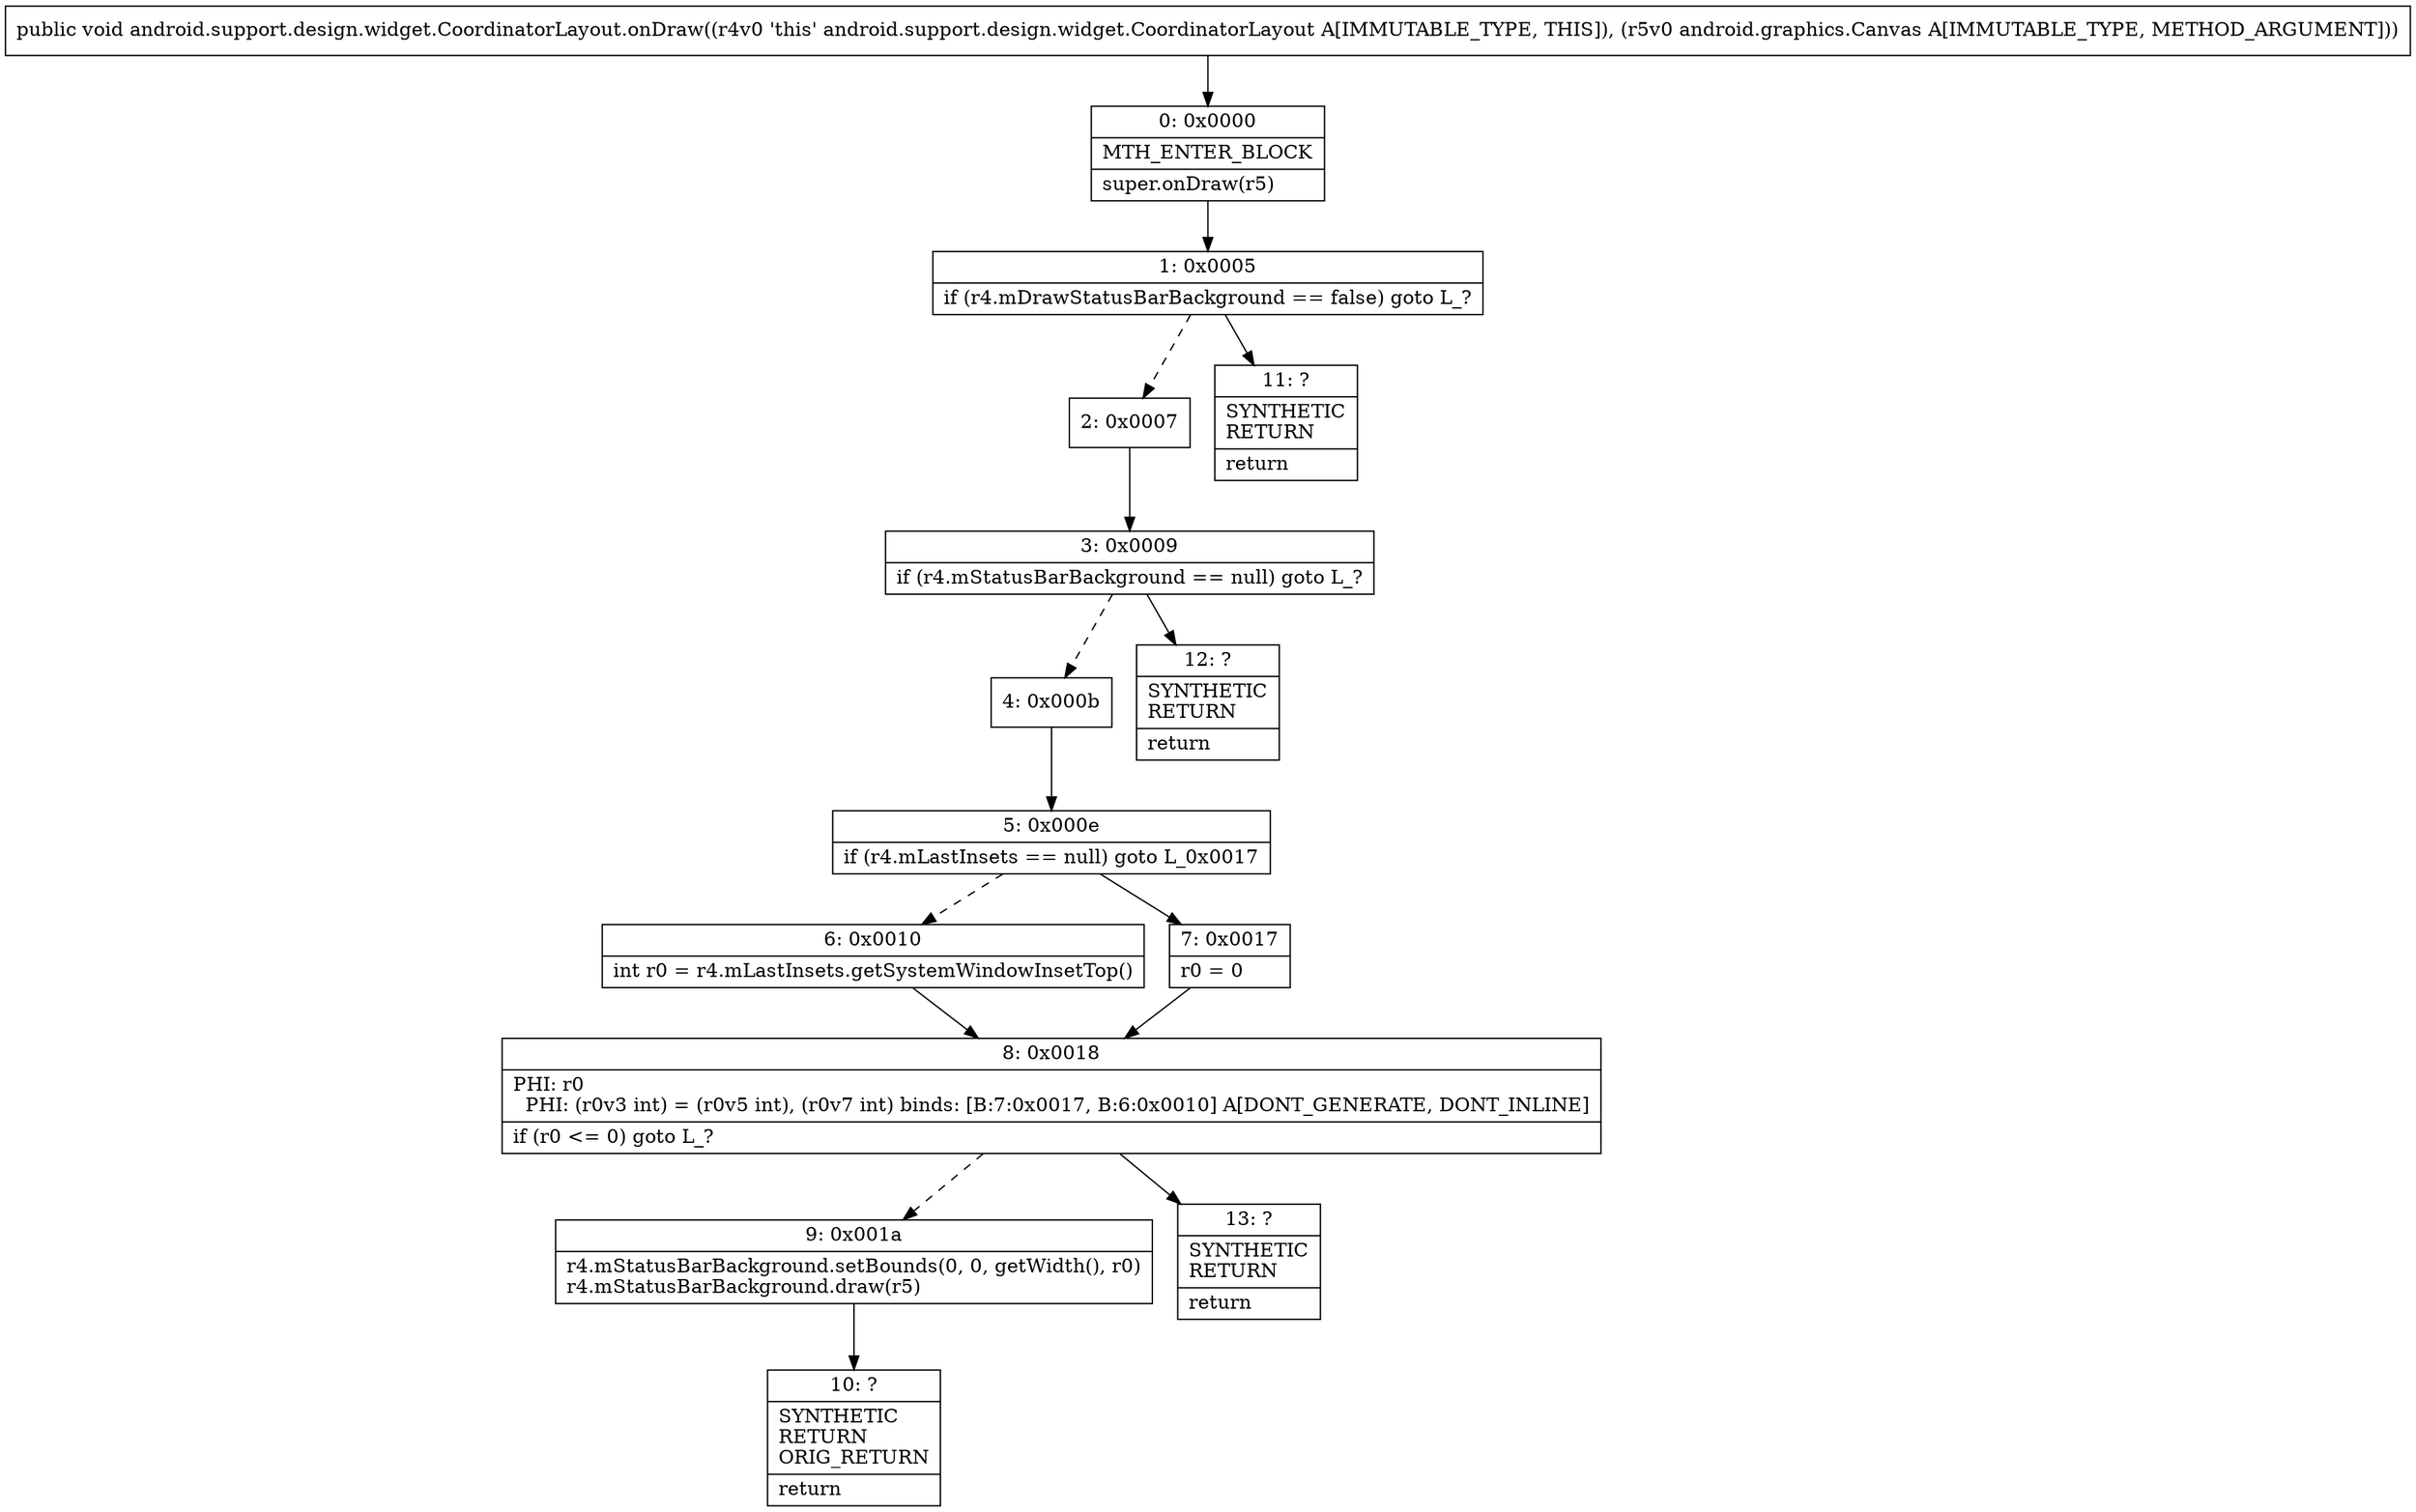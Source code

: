 digraph "CFG forandroid.support.design.widget.CoordinatorLayout.onDraw(Landroid\/graphics\/Canvas;)V" {
Node_0 [shape=record,label="{0\:\ 0x0000|MTH_ENTER_BLOCK\l|super.onDraw(r5)\l}"];
Node_1 [shape=record,label="{1\:\ 0x0005|if (r4.mDrawStatusBarBackground == false) goto L_?\l}"];
Node_2 [shape=record,label="{2\:\ 0x0007}"];
Node_3 [shape=record,label="{3\:\ 0x0009|if (r4.mStatusBarBackground == null) goto L_?\l}"];
Node_4 [shape=record,label="{4\:\ 0x000b}"];
Node_5 [shape=record,label="{5\:\ 0x000e|if (r4.mLastInsets == null) goto L_0x0017\l}"];
Node_6 [shape=record,label="{6\:\ 0x0010|int r0 = r4.mLastInsets.getSystemWindowInsetTop()\l}"];
Node_7 [shape=record,label="{7\:\ 0x0017|r0 = 0\l}"];
Node_8 [shape=record,label="{8\:\ 0x0018|PHI: r0 \l  PHI: (r0v3 int) = (r0v5 int), (r0v7 int) binds: [B:7:0x0017, B:6:0x0010] A[DONT_GENERATE, DONT_INLINE]\l|if (r0 \<= 0) goto L_?\l}"];
Node_9 [shape=record,label="{9\:\ 0x001a|r4.mStatusBarBackground.setBounds(0, 0, getWidth(), r0)\lr4.mStatusBarBackground.draw(r5)\l}"];
Node_10 [shape=record,label="{10\:\ ?|SYNTHETIC\lRETURN\lORIG_RETURN\l|return\l}"];
Node_11 [shape=record,label="{11\:\ ?|SYNTHETIC\lRETURN\l|return\l}"];
Node_12 [shape=record,label="{12\:\ ?|SYNTHETIC\lRETURN\l|return\l}"];
Node_13 [shape=record,label="{13\:\ ?|SYNTHETIC\lRETURN\l|return\l}"];
MethodNode[shape=record,label="{public void android.support.design.widget.CoordinatorLayout.onDraw((r4v0 'this' android.support.design.widget.CoordinatorLayout A[IMMUTABLE_TYPE, THIS]), (r5v0 android.graphics.Canvas A[IMMUTABLE_TYPE, METHOD_ARGUMENT])) }"];
MethodNode -> Node_0;
Node_0 -> Node_1;
Node_1 -> Node_2[style=dashed];
Node_1 -> Node_11;
Node_2 -> Node_3;
Node_3 -> Node_4[style=dashed];
Node_3 -> Node_12;
Node_4 -> Node_5;
Node_5 -> Node_6[style=dashed];
Node_5 -> Node_7;
Node_6 -> Node_8;
Node_7 -> Node_8;
Node_8 -> Node_9[style=dashed];
Node_8 -> Node_13;
Node_9 -> Node_10;
}

